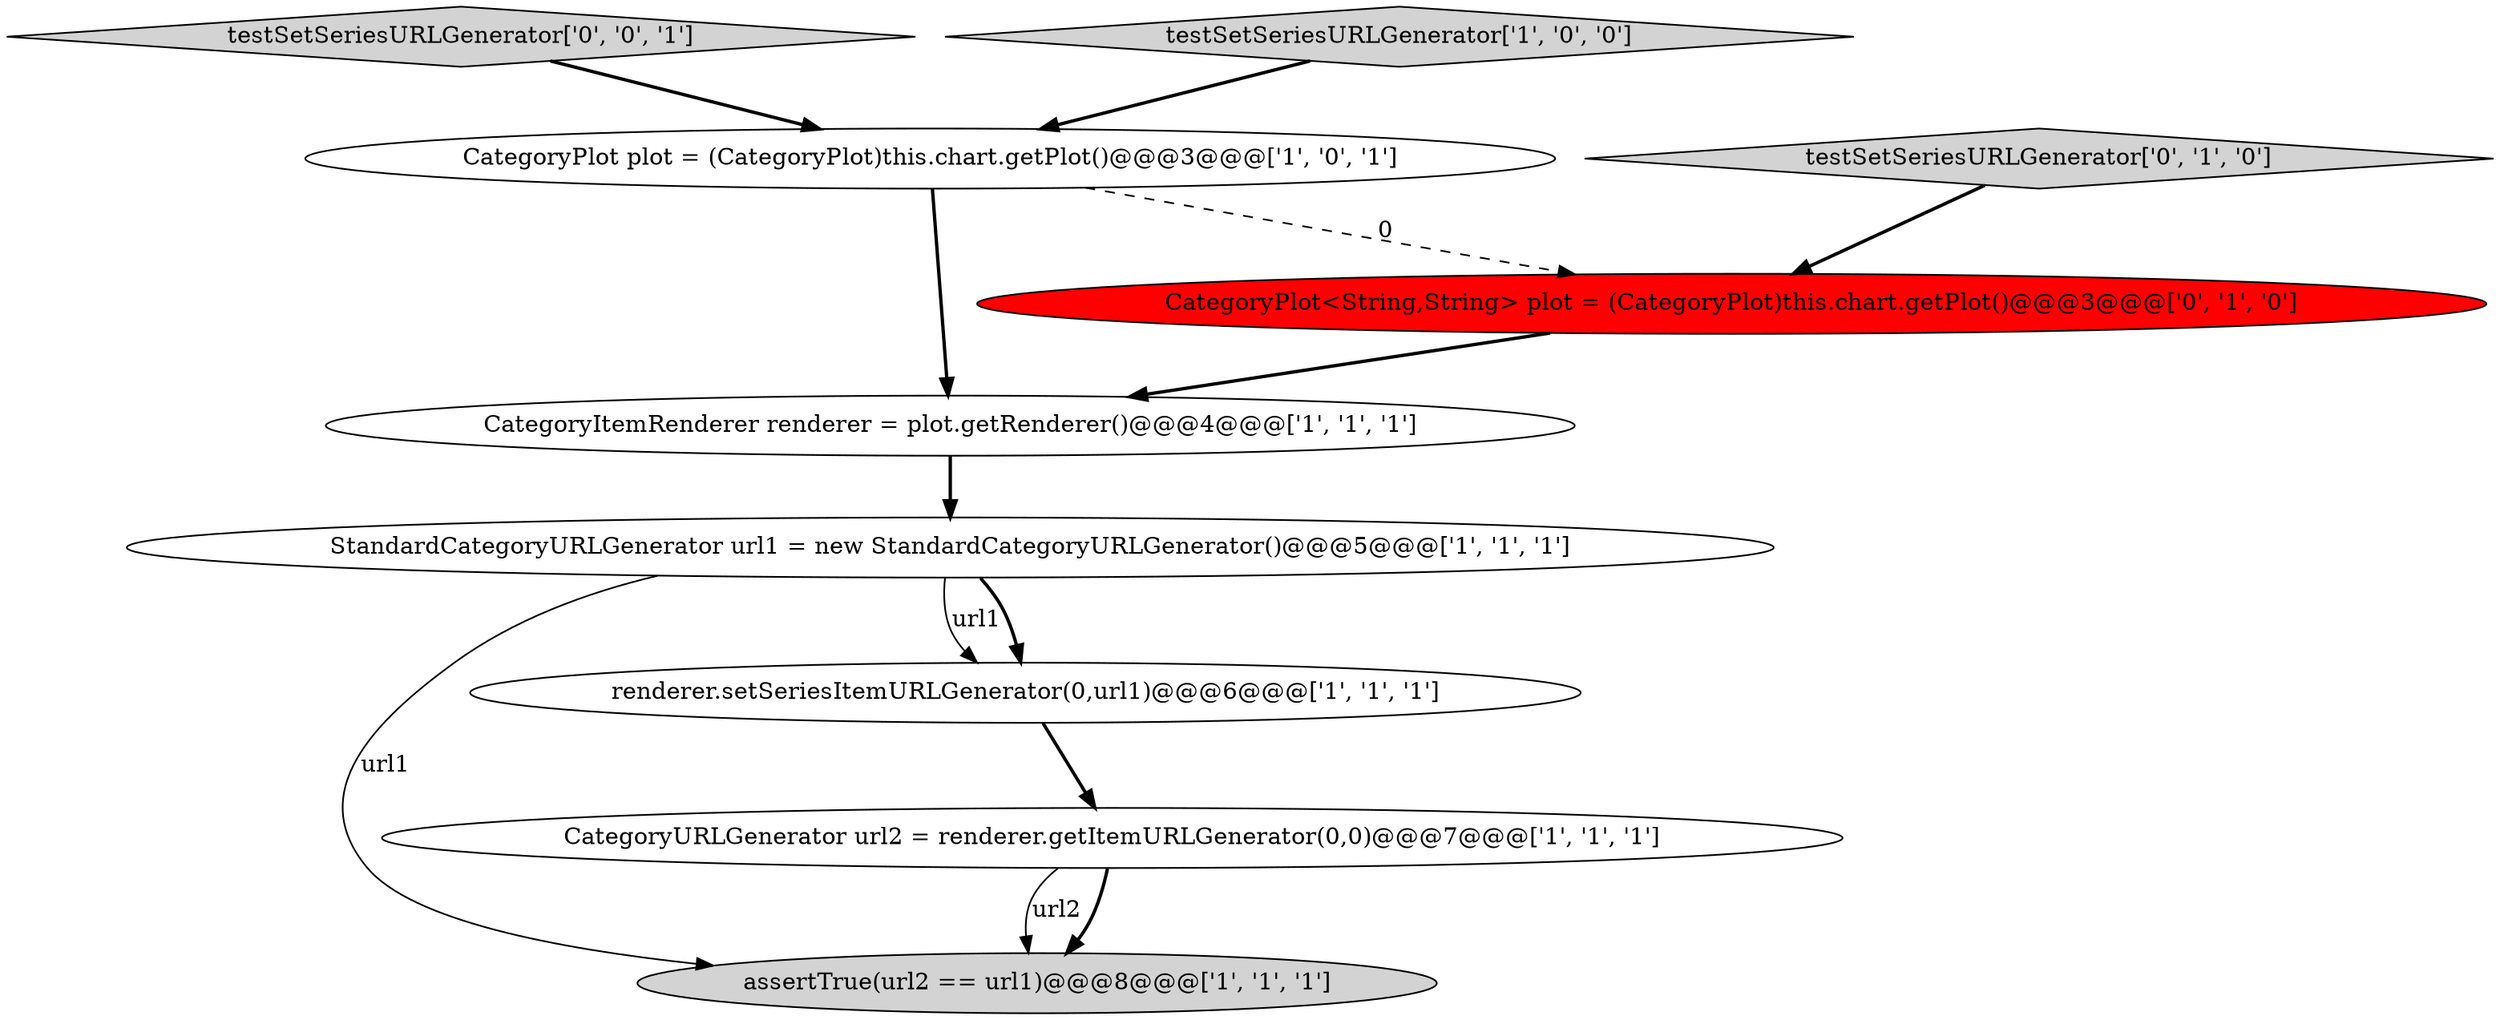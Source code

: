 digraph {
9 [style = filled, label = "testSetSeriesURLGenerator['0', '0', '1']", fillcolor = lightgray, shape = diamond image = "AAA0AAABBB3BBB"];
2 [style = filled, label = "testSetSeriesURLGenerator['1', '0', '0']", fillcolor = lightgray, shape = diamond image = "AAA0AAABBB1BBB"];
0 [style = filled, label = "StandardCategoryURLGenerator url1 = new StandardCategoryURLGenerator()@@@5@@@['1', '1', '1']", fillcolor = white, shape = ellipse image = "AAA0AAABBB1BBB"];
5 [style = filled, label = "assertTrue(url2 == url1)@@@8@@@['1', '1', '1']", fillcolor = lightgray, shape = ellipse image = "AAA0AAABBB1BBB"];
7 [style = filled, label = "CategoryPlot<String,String> plot = (CategoryPlot)this.chart.getPlot()@@@3@@@['0', '1', '0']", fillcolor = red, shape = ellipse image = "AAA1AAABBB2BBB"];
4 [style = filled, label = "renderer.setSeriesItemURLGenerator(0,url1)@@@6@@@['1', '1', '1']", fillcolor = white, shape = ellipse image = "AAA0AAABBB1BBB"];
1 [style = filled, label = "CategoryURLGenerator url2 = renderer.getItemURLGenerator(0,0)@@@7@@@['1', '1', '1']", fillcolor = white, shape = ellipse image = "AAA0AAABBB1BBB"];
8 [style = filled, label = "testSetSeriesURLGenerator['0', '1', '0']", fillcolor = lightgray, shape = diamond image = "AAA0AAABBB2BBB"];
6 [style = filled, label = "CategoryPlot plot = (CategoryPlot)this.chart.getPlot()@@@3@@@['1', '0', '1']", fillcolor = white, shape = ellipse image = "AAA0AAABBB1BBB"];
3 [style = filled, label = "CategoryItemRenderer renderer = plot.getRenderer()@@@4@@@['1', '1', '1']", fillcolor = white, shape = ellipse image = "AAA0AAABBB1BBB"];
1->5 [style = bold, label=""];
6->3 [style = bold, label=""];
4->1 [style = bold, label=""];
1->5 [style = solid, label="url2"];
0->4 [style = solid, label="url1"];
0->4 [style = bold, label=""];
2->6 [style = bold, label=""];
0->5 [style = solid, label="url1"];
6->7 [style = dashed, label="0"];
7->3 [style = bold, label=""];
3->0 [style = bold, label=""];
8->7 [style = bold, label=""];
9->6 [style = bold, label=""];
}
